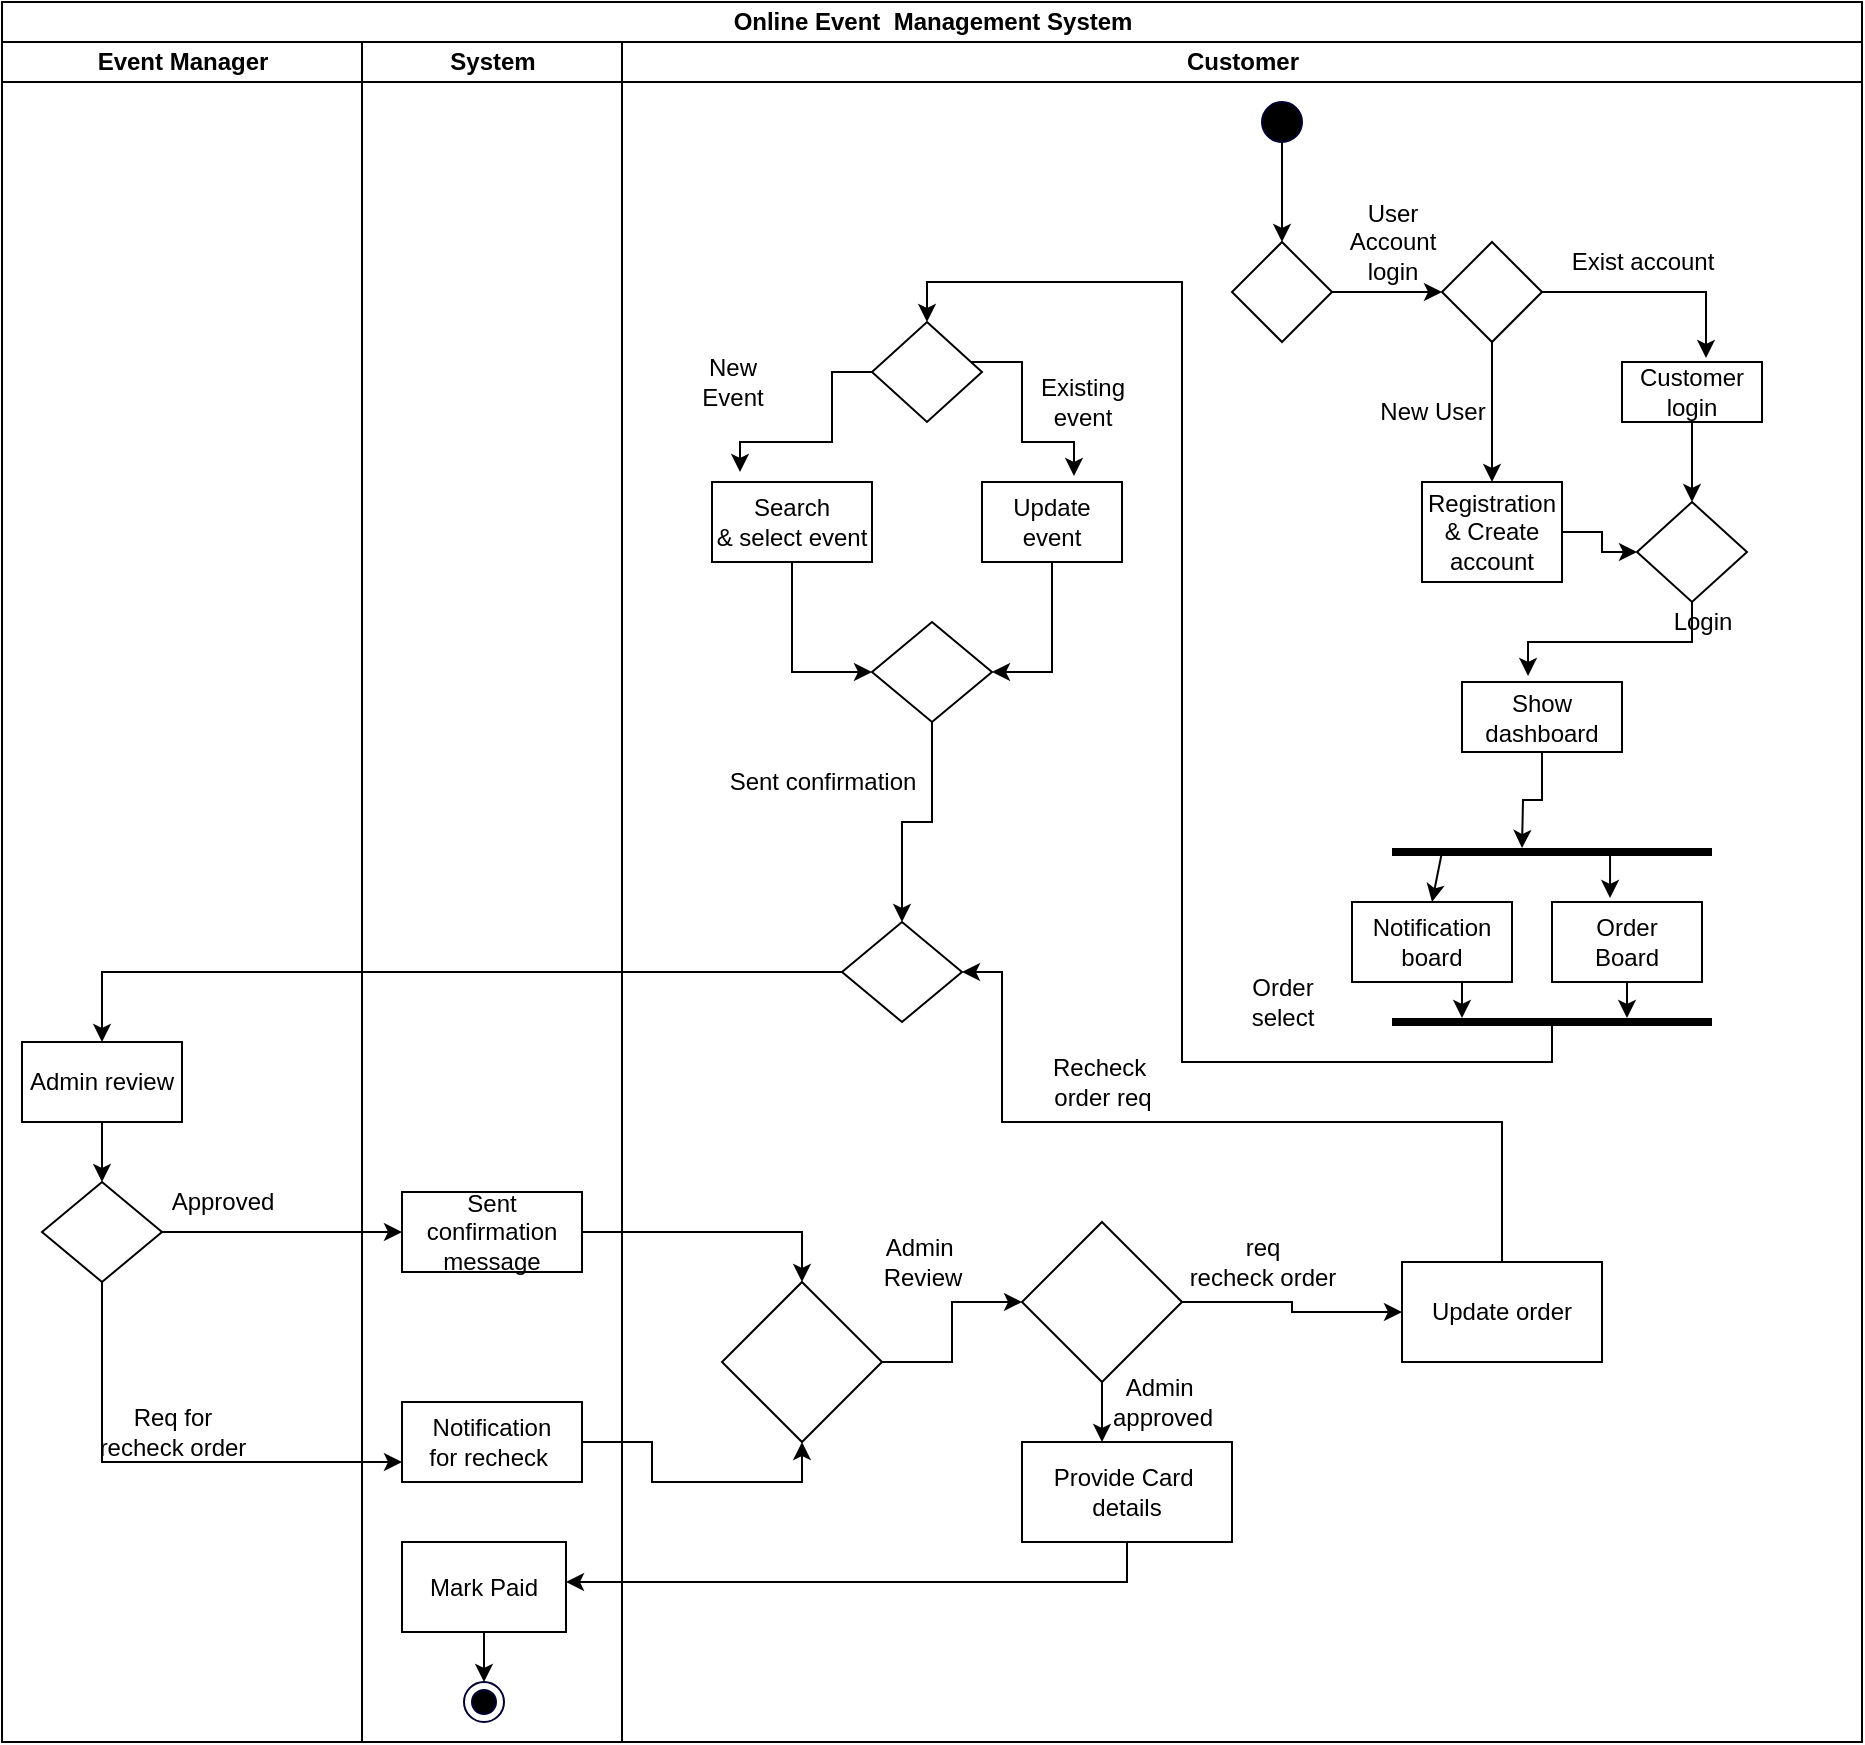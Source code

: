 <mxfile version="21.1.5" type="github">
  <diagram name="Page-1" id="kbMHBITd_mUWB7Md4vy2">
    <mxGraphModel dx="1969" dy="929" grid="1" gridSize="10" guides="1" tooltips="1" connect="1" arrows="1" fold="1" page="1" pageScale="1" pageWidth="850" pageHeight="1100" math="0" shadow="0">
      <root>
        <mxCell id="0" />
        <mxCell id="1" parent="0" />
        <mxCell id="-lbxAsiAiAEc6zOz8mcY-1" value="Online Event&amp;nbsp; Management System" style="swimlane;childLayout=stackLayout;resizeParent=1;resizeParentMax=0;startSize=20;html=1;" vertex="1" parent="1">
          <mxGeometry x="60" width="930" height="870" as="geometry" />
        </mxCell>
        <mxCell id="-lbxAsiAiAEc6zOz8mcY-2" value="Event Manager" style="swimlane;startSize=20;html=1;" vertex="1" parent="-lbxAsiAiAEc6zOz8mcY-1">
          <mxGeometry y="20" width="180" height="850" as="geometry" />
        </mxCell>
        <mxCell id="-lbxAsiAiAEc6zOz8mcY-71" style="edgeStyle=orthogonalEdgeStyle;rounded=0;orthogonalLoop=1;jettySize=auto;html=1;" edge="1" parent="-lbxAsiAiAEc6zOz8mcY-2" source="-lbxAsiAiAEc6zOz8mcY-67">
          <mxGeometry relative="1" as="geometry">
            <mxPoint x="50" y="570" as="targetPoint" />
          </mxGeometry>
        </mxCell>
        <mxCell id="-lbxAsiAiAEc6zOz8mcY-67" value="Admin review" style="rounded=0;whiteSpace=wrap;html=1;" vertex="1" parent="-lbxAsiAiAEc6zOz8mcY-2">
          <mxGeometry x="10" y="500" width="80" height="40" as="geometry" />
        </mxCell>
        <mxCell id="-lbxAsiAiAEc6zOz8mcY-72" value="" style="rhombus;whiteSpace=wrap;html=1;" vertex="1" parent="-lbxAsiAiAEc6zOz8mcY-2">
          <mxGeometry x="20" y="570" width="60" height="50" as="geometry" />
        </mxCell>
        <mxCell id="-lbxAsiAiAEc6zOz8mcY-81" value="Req for &lt;br&gt;recheck order" style="text;html=1;align=center;verticalAlign=middle;resizable=0;points=[];autosize=1;strokeColor=none;fillColor=none;" vertex="1" parent="-lbxAsiAiAEc6zOz8mcY-2">
          <mxGeometry x="35" y="675" width="100" height="40" as="geometry" />
        </mxCell>
        <mxCell id="-lbxAsiAiAEc6zOz8mcY-3" value="System" style="swimlane;startSize=20;html=1;" vertex="1" parent="-lbxAsiAiAEc6zOz8mcY-1">
          <mxGeometry x="180" y="20" width="130" height="850" as="geometry" />
        </mxCell>
        <mxCell id="-lbxAsiAiAEc6zOz8mcY-76" value="Sent confirmation&lt;br&gt;message" style="rounded=0;whiteSpace=wrap;html=1;" vertex="1" parent="-lbxAsiAiAEc6zOz8mcY-3">
          <mxGeometry x="20" y="575" width="90" height="40" as="geometry" />
        </mxCell>
        <mxCell id="-lbxAsiAiAEc6zOz8mcY-79" value="Notification&lt;br&gt;for recheck&amp;nbsp;" style="rounded=0;whiteSpace=wrap;html=1;" vertex="1" parent="-lbxAsiAiAEc6zOz8mcY-3">
          <mxGeometry x="20" y="680" width="90" height="40" as="geometry" />
        </mxCell>
        <mxCell id="-lbxAsiAiAEc6zOz8mcY-122" value="" style="edgeStyle=orthogonalEdgeStyle;rounded=0;orthogonalLoop=1;jettySize=auto;html=1;" edge="1" parent="-lbxAsiAiAEc6zOz8mcY-3" source="-lbxAsiAiAEc6zOz8mcY-111" target="-lbxAsiAiAEc6zOz8mcY-121">
          <mxGeometry relative="1" as="geometry" />
        </mxCell>
        <mxCell id="-lbxAsiAiAEc6zOz8mcY-111" value="Mark Paid" style="rounded=0;whiteSpace=wrap;html=1;" vertex="1" parent="-lbxAsiAiAEc6zOz8mcY-3">
          <mxGeometry x="20" y="750" width="82" height="45" as="geometry" />
        </mxCell>
        <mxCell id="-lbxAsiAiAEc6zOz8mcY-121" value="" style="ellipse;html=1;shape=endState;fillColor=#000000;strokeColor=#000033;" vertex="1" parent="-lbxAsiAiAEc6zOz8mcY-3">
          <mxGeometry x="51" y="820" width="20" height="20" as="geometry" />
        </mxCell>
        <mxCell id="-lbxAsiAiAEc6zOz8mcY-4" value="Customer" style="swimlane;startSize=20;html=1;" vertex="1" parent="-lbxAsiAiAEc6zOz8mcY-1">
          <mxGeometry x="310" y="20" width="620" height="850" as="geometry" />
        </mxCell>
        <mxCell id="-lbxAsiAiAEc6zOz8mcY-8" style="edgeStyle=orthogonalEdgeStyle;rounded=0;orthogonalLoop=1;jettySize=auto;html=1;entryX=0.5;entryY=0;entryDx=0;entryDy=0;" edge="1" parent="-lbxAsiAiAEc6zOz8mcY-4" source="-lbxAsiAiAEc6zOz8mcY-5" target="-lbxAsiAiAEc6zOz8mcY-6">
          <mxGeometry relative="1" as="geometry" />
        </mxCell>
        <mxCell id="-lbxAsiAiAEc6zOz8mcY-5" value="" style="ellipse;whiteSpace=wrap;html=1;strokeColor=#000033;fillColor=#000000;" vertex="1" parent="-lbxAsiAiAEc6zOz8mcY-4">
          <mxGeometry x="320" y="30" width="20" height="20" as="geometry" />
        </mxCell>
        <mxCell id="-lbxAsiAiAEc6zOz8mcY-10" style="edgeStyle=orthogonalEdgeStyle;rounded=0;orthogonalLoop=1;jettySize=auto;html=1;" edge="1" parent="-lbxAsiAiAEc6zOz8mcY-4" source="-lbxAsiAiAEc6zOz8mcY-6" target="-lbxAsiAiAEc6zOz8mcY-9">
          <mxGeometry relative="1" as="geometry" />
        </mxCell>
        <mxCell id="-lbxAsiAiAEc6zOz8mcY-6" value="" style="rhombus;whiteSpace=wrap;html=1;" vertex="1" parent="-lbxAsiAiAEc6zOz8mcY-4">
          <mxGeometry x="305" y="100" width="50" height="50" as="geometry" />
        </mxCell>
        <mxCell id="-lbxAsiAiAEc6zOz8mcY-22" style="edgeStyle=orthogonalEdgeStyle;rounded=0;orthogonalLoop=1;jettySize=auto;html=1;entryX=0.5;entryY=0;entryDx=0;entryDy=0;" edge="1" parent="-lbxAsiAiAEc6zOz8mcY-4" source="-lbxAsiAiAEc6zOz8mcY-7" target="-lbxAsiAiAEc6zOz8mcY-17">
          <mxGeometry relative="1" as="geometry" />
        </mxCell>
        <mxCell id="-lbxAsiAiAEc6zOz8mcY-7" value="Customer&lt;br&gt;login" style="rounded=0;whiteSpace=wrap;html=1;" vertex="1" parent="-lbxAsiAiAEc6zOz8mcY-4">
          <mxGeometry x="500" y="160" width="70" height="30" as="geometry" />
        </mxCell>
        <mxCell id="-lbxAsiAiAEc6zOz8mcY-11" style="edgeStyle=orthogonalEdgeStyle;rounded=0;orthogonalLoop=1;jettySize=auto;html=1;entryX=0.6;entryY=-0.067;entryDx=0;entryDy=0;entryPerimeter=0;" edge="1" parent="-lbxAsiAiAEc6zOz8mcY-4" source="-lbxAsiAiAEc6zOz8mcY-9" target="-lbxAsiAiAEc6zOz8mcY-7">
          <mxGeometry relative="1" as="geometry" />
        </mxCell>
        <mxCell id="-lbxAsiAiAEc6zOz8mcY-15" style="edgeStyle=orthogonalEdgeStyle;rounded=0;orthogonalLoop=1;jettySize=auto;html=1;exitX=0.5;exitY=1;exitDx=0;exitDy=0;" edge="1" parent="-lbxAsiAiAEc6zOz8mcY-4" source="-lbxAsiAiAEc6zOz8mcY-9" target="-lbxAsiAiAEc6zOz8mcY-14">
          <mxGeometry relative="1" as="geometry" />
        </mxCell>
        <mxCell id="-lbxAsiAiAEc6zOz8mcY-9" value="" style="rhombus;whiteSpace=wrap;html=1;" vertex="1" parent="-lbxAsiAiAEc6zOz8mcY-4">
          <mxGeometry x="410" y="100" width="50" height="50" as="geometry" />
        </mxCell>
        <mxCell id="-lbxAsiAiAEc6zOz8mcY-12" value="User&lt;br&gt;Account&lt;br&gt;login" style="text;html=1;align=center;verticalAlign=middle;resizable=0;points=[];autosize=1;strokeColor=none;fillColor=none;" vertex="1" parent="-lbxAsiAiAEc6zOz8mcY-4">
          <mxGeometry x="350" y="70" width="70" height="60" as="geometry" />
        </mxCell>
        <mxCell id="-lbxAsiAiAEc6zOz8mcY-20" style="edgeStyle=orthogonalEdgeStyle;rounded=0;orthogonalLoop=1;jettySize=auto;html=1;entryX=0;entryY=0.5;entryDx=0;entryDy=0;" edge="1" parent="-lbxAsiAiAEc6zOz8mcY-4" source="-lbxAsiAiAEc6zOz8mcY-14" target="-lbxAsiAiAEc6zOz8mcY-17">
          <mxGeometry relative="1" as="geometry" />
        </mxCell>
        <mxCell id="-lbxAsiAiAEc6zOz8mcY-14" value="Registration&lt;br&gt;&amp;amp; Create account" style="rounded=0;whiteSpace=wrap;html=1;" vertex="1" parent="-lbxAsiAiAEc6zOz8mcY-4">
          <mxGeometry x="400" y="220" width="70" height="50" as="geometry" />
        </mxCell>
        <mxCell id="-lbxAsiAiAEc6zOz8mcY-16" value="New User" style="text;html=1;align=center;verticalAlign=middle;resizable=0;points=[];autosize=1;strokeColor=none;fillColor=none;" vertex="1" parent="-lbxAsiAiAEc6zOz8mcY-4">
          <mxGeometry x="365" y="170" width="80" height="30" as="geometry" />
        </mxCell>
        <mxCell id="-lbxAsiAiAEc6zOz8mcY-29" style="edgeStyle=orthogonalEdgeStyle;rounded=0;orthogonalLoop=1;jettySize=auto;html=1;exitX=0.5;exitY=1;exitDx=0;exitDy=0;entryX=0.413;entryY=-0.086;entryDx=0;entryDy=0;entryPerimeter=0;" edge="1" parent="-lbxAsiAiAEc6zOz8mcY-4" source="-lbxAsiAiAEc6zOz8mcY-17" target="-lbxAsiAiAEc6zOz8mcY-28">
          <mxGeometry relative="1" as="geometry" />
        </mxCell>
        <mxCell id="-lbxAsiAiAEc6zOz8mcY-17" value="" style="rhombus;whiteSpace=wrap;html=1;" vertex="1" parent="-lbxAsiAiAEc6zOz8mcY-4">
          <mxGeometry x="507.5" y="230" width="55" height="50" as="geometry" />
        </mxCell>
        <mxCell id="-lbxAsiAiAEc6zOz8mcY-48" style="edgeStyle=orthogonalEdgeStyle;rounded=0;orthogonalLoop=1;jettySize=auto;html=1;" edge="1" parent="-lbxAsiAiAEc6zOz8mcY-4" source="-lbxAsiAiAEc6zOz8mcY-28">
          <mxGeometry relative="1" as="geometry">
            <mxPoint x="450" y="403" as="targetPoint" />
          </mxGeometry>
        </mxCell>
        <mxCell id="-lbxAsiAiAEc6zOz8mcY-28" value="Show dashboard" style="rounded=0;whiteSpace=wrap;html=1;" vertex="1" parent="-lbxAsiAiAEc6zOz8mcY-4">
          <mxGeometry x="420" y="320" width="80" height="35" as="geometry" />
        </mxCell>
        <mxCell id="-lbxAsiAiAEc6zOz8mcY-56" style="edgeStyle=orthogonalEdgeStyle;rounded=0;orthogonalLoop=1;jettySize=auto;html=1;entryX=0.175;entryY=-0.125;entryDx=0;entryDy=0;entryPerimeter=0;exitX=0;exitY=0.5;exitDx=0;exitDy=0;" edge="1" parent="-lbxAsiAiAEc6zOz8mcY-4" source="-lbxAsiAiAEc6zOz8mcY-50" target="-lbxAsiAiAEc6zOz8mcY-52">
          <mxGeometry relative="1" as="geometry">
            <Array as="points">
              <mxPoint x="105" y="165" />
              <mxPoint x="105" y="200" />
              <mxPoint x="59" y="200" />
            </Array>
          </mxGeometry>
        </mxCell>
        <mxCell id="-lbxAsiAiAEc6zOz8mcY-59" style="edgeStyle=orthogonalEdgeStyle;rounded=0;orthogonalLoop=1;jettySize=auto;html=1;entryX=0.657;entryY=-0.075;entryDx=0;entryDy=0;entryPerimeter=0;" edge="1" parent="-lbxAsiAiAEc6zOz8mcY-4" source="-lbxAsiAiAEc6zOz8mcY-50" target="-lbxAsiAiAEc6zOz8mcY-53">
          <mxGeometry relative="1" as="geometry">
            <Array as="points">
              <mxPoint x="200" y="160" />
              <mxPoint x="200" y="200" />
              <mxPoint x="226" y="200" />
            </Array>
          </mxGeometry>
        </mxCell>
        <mxCell id="-lbxAsiAiAEc6zOz8mcY-50" value="" style="rhombus;whiteSpace=wrap;html=1;" vertex="1" parent="-lbxAsiAiAEc6zOz8mcY-4">
          <mxGeometry x="125" y="140" width="55" height="50" as="geometry" />
        </mxCell>
        <mxCell id="-lbxAsiAiAEc6zOz8mcY-61" style="edgeStyle=orthogonalEdgeStyle;rounded=0;orthogonalLoop=1;jettySize=auto;html=1;entryX=0;entryY=0.5;entryDx=0;entryDy=0;" edge="1" parent="-lbxAsiAiAEc6zOz8mcY-4" source="-lbxAsiAiAEc6zOz8mcY-52" target="-lbxAsiAiAEc6zOz8mcY-60">
          <mxGeometry relative="1" as="geometry" />
        </mxCell>
        <mxCell id="-lbxAsiAiAEc6zOz8mcY-52" value="Search&lt;br&gt;&amp;amp; select event" style="rounded=0;whiteSpace=wrap;html=1;" vertex="1" parent="-lbxAsiAiAEc6zOz8mcY-4">
          <mxGeometry x="45" y="220" width="80" height="40" as="geometry" />
        </mxCell>
        <mxCell id="-lbxAsiAiAEc6zOz8mcY-62" style="edgeStyle=orthogonalEdgeStyle;rounded=0;orthogonalLoop=1;jettySize=auto;html=1;entryX=1;entryY=0.5;entryDx=0;entryDy=0;" edge="1" parent="-lbxAsiAiAEc6zOz8mcY-4" source="-lbxAsiAiAEc6zOz8mcY-53" target="-lbxAsiAiAEc6zOz8mcY-60">
          <mxGeometry relative="1" as="geometry" />
        </mxCell>
        <mxCell id="-lbxAsiAiAEc6zOz8mcY-53" value="Update event" style="rounded=0;whiteSpace=wrap;html=1;" vertex="1" parent="-lbxAsiAiAEc6zOz8mcY-4">
          <mxGeometry x="180" y="220" width="70" height="40" as="geometry" />
        </mxCell>
        <mxCell id="-lbxAsiAiAEc6zOz8mcY-116" style="edgeStyle=orthogonalEdgeStyle;rounded=0;orthogonalLoop=1;jettySize=auto;html=1;entryX=0.5;entryY=0;entryDx=0;entryDy=0;" edge="1" parent="-lbxAsiAiAEc6zOz8mcY-4" source="-lbxAsiAiAEc6zOz8mcY-60" target="-lbxAsiAiAEc6zOz8mcY-115">
          <mxGeometry relative="1" as="geometry" />
        </mxCell>
        <mxCell id="-lbxAsiAiAEc6zOz8mcY-60" value="" style="rhombus;whiteSpace=wrap;html=1;" vertex="1" parent="-lbxAsiAiAEc6zOz8mcY-4">
          <mxGeometry x="125" y="290" width="60" height="50" as="geometry" />
        </mxCell>
        <mxCell id="-lbxAsiAiAEc6zOz8mcY-64" value="Existing&lt;br&gt;event" style="text;html=1;align=center;verticalAlign=middle;resizable=0;points=[];autosize=1;strokeColor=none;fillColor=none;" vertex="1" parent="-lbxAsiAiAEc6zOz8mcY-4">
          <mxGeometry x="195" y="160" width="70" height="40" as="geometry" />
        </mxCell>
        <mxCell id="-lbxAsiAiAEc6zOz8mcY-105" style="edgeStyle=orthogonalEdgeStyle;rounded=0;orthogonalLoop=1;jettySize=auto;html=1;" edge="1" parent="-lbxAsiAiAEc6zOz8mcY-4" source="-lbxAsiAiAEc6zOz8mcY-82" target="-lbxAsiAiAEc6zOz8mcY-104">
          <mxGeometry relative="1" as="geometry" />
        </mxCell>
        <mxCell id="-lbxAsiAiAEc6zOz8mcY-82" value="" style="rhombus;whiteSpace=wrap;html=1;" vertex="1" parent="-lbxAsiAiAEc6zOz8mcY-4">
          <mxGeometry x="50" y="620" width="80" height="80" as="geometry" />
        </mxCell>
        <mxCell id="-lbxAsiAiAEc6zOz8mcY-87" value="Notification board" style="rounded=0;whiteSpace=wrap;html=1;" vertex="1" parent="-lbxAsiAiAEc6zOz8mcY-4">
          <mxGeometry x="365" y="430" width="80" height="40" as="geometry" />
        </mxCell>
        <mxCell id="-lbxAsiAiAEc6zOz8mcY-88" value="Admin&amp;nbsp;&lt;br&gt;Review" style="text;html=1;align=center;verticalAlign=middle;resizable=0;points=[];autosize=1;strokeColor=none;fillColor=none;" vertex="1" parent="-lbxAsiAiAEc6zOz8mcY-4">
          <mxGeometry x="120" y="590" width="60" height="40" as="geometry" />
        </mxCell>
        <mxCell id="-lbxAsiAiAEc6zOz8mcY-89" value="" style="line;strokeWidth=4;html=1;perimeter=backbonePerimeter;points=[];outlineConnect=0;" vertex="1" parent="-lbxAsiAiAEc6zOz8mcY-4">
          <mxGeometry x="385" y="400" width="160" height="10" as="geometry" />
        </mxCell>
        <mxCell id="-lbxAsiAiAEc6zOz8mcY-90" value="" style="line;strokeWidth=4;html=1;perimeter=backbonePerimeter;points=[];outlineConnect=0;" vertex="1" parent="-lbxAsiAiAEc6zOz8mcY-4">
          <mxGeometry x="385" y="485" width="160" height="10" as="geometry" />
        </mxCell>
        <mxCell id="-lbxAsiAiAEc6zOz8mcY-91" value="Order &lt;br&gt;Board" style="rounded=0;whiteSpace=wrap;html=1;" vertex="1" parent="-lbxAsiAiAEc6zOz8mcY-4">
          <mxGeometry x="465" y="430" width="75" height="40" as="geometry" />
        </mxCell>
        <mxCell id="-lbxAsiAiAEc6zOz8mcY-69" value="Sent confirmation" style="text;html=1;align=center;verticalAlign=middle;resizable=0;points=[];autosize=1;strokeColor=none;fillColor=none;" vertex="1" parent="-lbxAsiAiAEc6zOz8mcY-4">
          <mxGeometry x="40" y="355" width="120" height="30" as="geometry" />
        </mxCell>
        <mxCell id="-lbxAsiAiAEc6zOz8mcY-98" style="edgeStyle=orthogonalEdgeStyle;rounded=0;orthogonalLoop=1;jettySize=auto;html=1;entryX=0.5;entryY=0;entryDx=0;entryDy=0;" edge="1" parent="-lbxAsiAiAEc6zOz8mcY-4" source="-lbxAsiAiAEc6zOz8mcY-90" target="-lbxAsiAiAEc6zOz8mcY-50">
          <mxGeometry relative="1" as="geometry">
            <mxPoint x="410" y="570" as="sourcePoint" />
            <Array as="points">
              <mxPoint x="465" y="510" />
              <mxPoint x="280" y="510" />
              <mxPoint x="280" y="120" />
              <mxPoint x="153" y="120" />
            </Array>
          </mxGeometry>
        </mxCell>
        <mxCell id="-lbxAsiAiAEc6zOz8mcY-94" value="" style="endArrow=classic;html=1;rounded=0;entryX=0.5;entryY=0;entryDx=0;entryDy=0;" edge="1" parent="-lbxAsiAiAEc6zOz8mcY-4" target="-lbxAsiAiAEc6zOz8mcY-87">
          <mxGeometry width="50" height="50" relative="1" as="geometry">
            <mxPoint x="410" y="405" as="sourcePoint" />
            <mxPoint x="410" y="420" as="targetPoint" />
          </mxGeometry>
        </mxCell>
        <mxCell id="-lbxAsiAiAEc6zOz8mcY-95" value="" style="endArrow=classic;html=1;rounded=0;entryX=0.387;entryY=-0.05;entryDx=0;entryDy=0;entryPerimeter=0;" edge="1" parent="-lbxAsiAiAEc6zOz8mcY-4" source="-lbxAsiAiAEc6zOz8mcY-89" target="-lbxAsiAiAEc6zOz8mcY-91">
          <mxGeometry width="50" height="50" relative="1" as="geometry">
            <mxPoint x="420" y="415" as="sourcePoint" />
            <mxPoint x="415" y="440" as="targetPoint" />
          </mxGeometry>
        </mxCell>
        <mxCell id="-lbxAsiAiAEc6zOz8mcY-97" value="" style="endArrow=classic;html=1;rounded=0;exitX=0.5;exitY=1;exitDx=0;exitDy=0;" edge="1" parent="-lbxAsiAiAEc6zOz8mcY-4" source="-lbxAsiAiAEc6zOz8mcY-91" target="-lbxAsiAiAEc6zOz8mcY-90">
          <mxGeometry width="50" height="50" relative="1" as="geometry">
            <mxPoint x="430" y="425" as="sourcePoint" />
            <mxPoint x="425" y="450" as="targetPoint" />
          </mxGeometry>
        </mxCell>
        <mxCell id="-lbxAsiAiAEc6zOz8mcY-117" style="edgeStyle=orthogonalEdgeStyle;rounded=0;orthogonalLoop=1;jettySize=auto;html=1;entryX=1;entryY=0.5;entryDx=0;entryDy=0;" edge="1" parent="-lbxAsiAiAEc6zOz8mcY-4" source="-lbxAsiAiAEc6zOz8mcY-102" target="-lbxAsiAiAEc6zOz8mcY-115">
          <mxGeometry relative="1" as="geometry">
            <Array as="points">
              <mxPoint x="440" y="540" />
              <mxPoint x="190" y="540" />
              <mxPoint x="190" y="465" />
            </Array>
          </mxGeometry>
        </mxCell>
        <mxCell id="-lbxAsiAiAEc6zOz8mcY-102" value="Update order" style="rounded=0;whiteSpace=wrap;html=1;" vertex="1" parent="-lbxAsiAiAEc6zOz8mcY-4">
          <mxGeometry x="390" y="610" width="100" height="50" as="geometry" />
        </mxCell>
        <mxCell id="-lbxAsiAiAEc6zOz8mcY-107" style="edgeStyle=orthogonalEdgeStyle;rounded=0;orthogonalLoop=1;jettySize=auto;html=1;entryX=0;entryY=0.5;entryDx=0;entryDy=0;" edge="1" parent="-lbxAsiAiAEc6zOz8mcY-4" source="-lbxAsiAiAEc6zOz8mcY-104" target="-lbxAsiAiAEc6zOz8mcY-102">
          <mxGeometry relative="1" as="geometry">
            <mxPoint x="340" y="630" as="targetPoint" />
          </mxGeometry>
        </mxCell>
        <mxCell id="-lbxAsiAiAEc6zOz8mcY-109" style="edgeStyle=orthogonalEdgeStyle;rounded=0;orthogonalLoop=1;jettySize=auto;html=1;" edge="1" parent="-lbxAsiAiAEc6zOz8mcY-4" source="-lbxAsiAiAEc6zOz8mcY-104">
          <mxGeometry relative="1" as="geometry">
            <mxPoint x="240" y="700" as="targetPoint" />
          </mxGeometry>
        </mxCell>
        <mxCell id="-lbxAsiAiAEc6zOz8mcY-104" value="" style="rhombus;whiteSpace=wrap;html=1;" vertex="1" parent="-lbxAsiAiAEc6zOz8mcY-4">
          <mxGeometry x="200" y="590" width="80" height="80" as="geometry" />
        </mxCell>
        <mxCell id="-lbxAsiAiAEc6zOz8mcY-110" value="Provide Card&amp;nbsp;&lt;br&gt;details" style="rounded=0;whiteSpace=wrap;html=1;" vertex="1" parent="-lbxAsiAiAEc6zOz8mcY-4">
          <mxGeometry x="200" y="700" width="105" height="50" as="geometry" />
        </mxCell>
        <mxCell id="-lbxAsiAiAEc6zOz8mcY-114" value="Admin&amp;nbsp;&lt;br&gt;approved" style="text;html=1;align=center;verticalAlign=middle;resizable=0;points=[];autosize=1;strokeColor=none;fillColor=none;" vertex="1" parent="-lbxAsiAiAEc6zOz8mcY-4">
          <mxGeometry x="235" y="660" width="70" height="40" as="geometry" />
        </mxCell>
        <mxCell id="-lbxAsiAiAEc6zOz8mcY-99" value="Order&lt;br&gt;select" style="text;html=1;align=center;verticalAlign=middle;resizable=0;points=[];autosize=1;strokeColor=none;fillColor=none;" vertex="1" parent="-lbxAsiAiAEc6zOz8mcY-4">
          <mxGeometry x="305" y="460" width="50" height="40" as="geometry" />
        </mxCell>
        <mxCell id="-lbxAsiAiAEc6zOz8mcY-115" value="" style="rhombus;whiteSpace=wrap;html=1;" vertex="1" parent="-lbxAsiAiAEc6zOz8mcY-4">
          <mxGeometry x="110" y="440" width="60" height="50" as="geometry" />
        </mxCell>
        <mxCell id="-lbxAsiAiAEc6zOz8mcY-119" value="Recheck&amp;nbsp;&lt;br&gt;order req" style="text;html=1;align=center;verticalAlign=middle;resizable=0;points=[];autosize=1;strokeColor=none;fillColor=none;" vertex="1" parent="-lbxAsiAiAEc6zOz8mcY-4">
          <mxGeometry x="205" y="500" width="70" height="40" as="geometry" />
        </mxCell>
        <mxCell id="-lbxAsiAiAEc6zOz8mcY-74" style="edgeStyle=orthogonalEdgeStyle;rounded=0;orthogonalLoop=1;jettySize=auto;html=1;" edge="1" parent="-lbxAsiAiAEc6zOz8mcY-1" source="-lbxAsiAiAEc6zOz8mcY-72">
          <mxGeometry relative="1" as="geometry">
            <mxPoint x="200" y="615" as="targetPoint" />
          </mxGeometry>
        </mxCell>
        <mxCell id="-lbxAsiAiAEc6zOz8mcY-80" style="edgeStyle=orthogonalEdgeStyle;rounded=0;orthogonalLoop=1;jettySize=auto;html=1;entryX=0;entryY=0.75;entryDx=0;entryDy=0;" edge="1" parent="-lbxAsiAiAEc6zOz8mcY-1" source="-lbxAsiAiAEc6zOz8mcY-72" target="-lbxAsiAiAEc6zOz8mcY-79">
          <mxGeometry relative="1" as="geometry">
            <Array as="points">
              <mxPoint x="50" y="730" />
            </Array>
          </mxGeometry>
        </mxCell>
        <mxCell id="-lbxAsiAiAEc6zOz8mcY-83" style="edgeStyle=orthogonalEdgeStyle;rounded=0;orthogonalLoop=1;jettySize=auto;html=1;entryX=0.5;entryY=0;entryDx=0;entryDy=0;" edge="1" parent="-lbxAsiAiAEc6zOz8mcY-1" source="-lbxAsiAiAEc6zOz8mcY-76" target="-lbxAsiAiAEc6zOz8mcY-82">
          <mxGeometry relative="1" as="geometry" />
        </mxCell>
        <mxCell id="-lbxAsiAiAEc6zOz8mcY-84" style="edgeStyle=orthogonalEdgeStyle;rounded=0;orthogonalLoop=1;jettySize=auto;html=1;entryX=0.5;entryY=1;entryDx=0;entryDy=0;" edge="1" parent="-lbxAsiAiAEc6zOz8mcY-1" source="-lbxAsiAiAEc6zOz8mcY-79" target="-lbxAsiAiAEc6zOz8mcY-82">
          <mxGeometry relative="1" as="geometry" />
        </mxCell>
        <mxCell id="-lbxAsiAiAEc6zOz8mcY-112" style="edgeStyle=orthogonalEdgeStyle;rounded=0;orthogonalLoop=1;jettySize=auto;html=1;" edge="1" parent="-lbxAsiAiAEc6zOz8mcY-1" source="-lbxAsiAiAEc6zOz8mcY-110" target="-lbxAsiAiAEc6zOz8mcY-111">
          <mxGeometry relative="1" as="geometry">
            <Array as="points">
              <mxPoint x="563" y="790" />
            </Array>
          </mxGeometry>
        </mxCell>
        <mxCell id="-lbxAsiAiAEc6zOz8mcY-118" style="edgeStyle=orthogonalEdgeStyle;rounded=0;orthogonalLoop=1;jettySize=auto;html=1;" edge="1" parent="-lbxAsiAiAEc6zOz8mcY-1" source="-lbxAsiAiAEc6zOz8mcY-115" target="-lbxAsiAiAEc6zOz8mcY-67">
          <mxGeometry relative="1" as="geometry" />
        </mxCell>
        <mxCell id="-lbxAsiAiAEc6zOz8mcY-13" value="Exist account" style="text;html=1;align=center;verticalAlign=middle;resizable=0;points=[];autosize=1;strokeColor=none;fillColor=none;" vertex="1" parent="1">
          <mxGeometry x="835" y="115" width="90" height="30" as="geometry" />
        </mxCell>
        <mxCell id="-lbxAsiAiAEc6zOz8mcY-30" value="Login" style="text;html=1;align=center;verticalAlign=middle;resizable=0;points=[];autosize=1;strokeColor=none;fillColor=none;" vertex="1" parent="1">
          <mxGeometry x="885" y="295" width="50" height="30" as="geometry" />
        </mxCell>
        <mxCell id="-lbxAsiAiAEc6zOz8mcY-63" value="New&lt;br&gt;Event" style="text;html=1;align=center;verticalAlign=middle;resizable=0;points=[];autosize=1;strokeColor=none;fillColor=none;" vertex="1" parent="1">
          <mxGeometry x="400" y="170" width="50" height="40" as="geometry" />
        </mxCell>
        <mxCell id="-lbxAsiAiAEc6zOz8mcY-75" value="Approved" style="text;html=1;align=center;verticalAlign=middle;resizable=0;points=[];autosize=1;strokeColor=none;fillColor=none;" vertex="1" parent="1">
          <mxGeometry x="135" y="585" width="70" height="30" as="geometry" />
        </mxCell>
        <mxCell id="-lbxAsiAiAEc6zOz8mcY-96" value="" style="endArrow=classic;html=1;rounded=0;" edge="1" parent="1" target="-lbxAsiAiAEc6zOz8mcY-90">
          <mxGeometry width="50" height="50" relative="1" as="geometry">
            <mxPoint x="790" y="490" as="sourcePoint" />
            <mxPoint x="785" y="460" as="targetPoint" />
          </mxGeometry>
        </mxCell>
        <mxCell id="-lbxAsiAiAEc6zOz8mcY-113" value="req &lt;br&gt;recheck order" style="text;html=1;align=center;verticalAlign=middle;resizable=0;points=[];autosize=1;strokeColor=none;fillColor=none;" vertex="1" parent="1">
          <mxGeometry x="640" y="610" width="100" height="40" as="geometry" />
        </mxCell>
      </root>
    </mxGraphModel>
  </diagram>
</mxfile>
